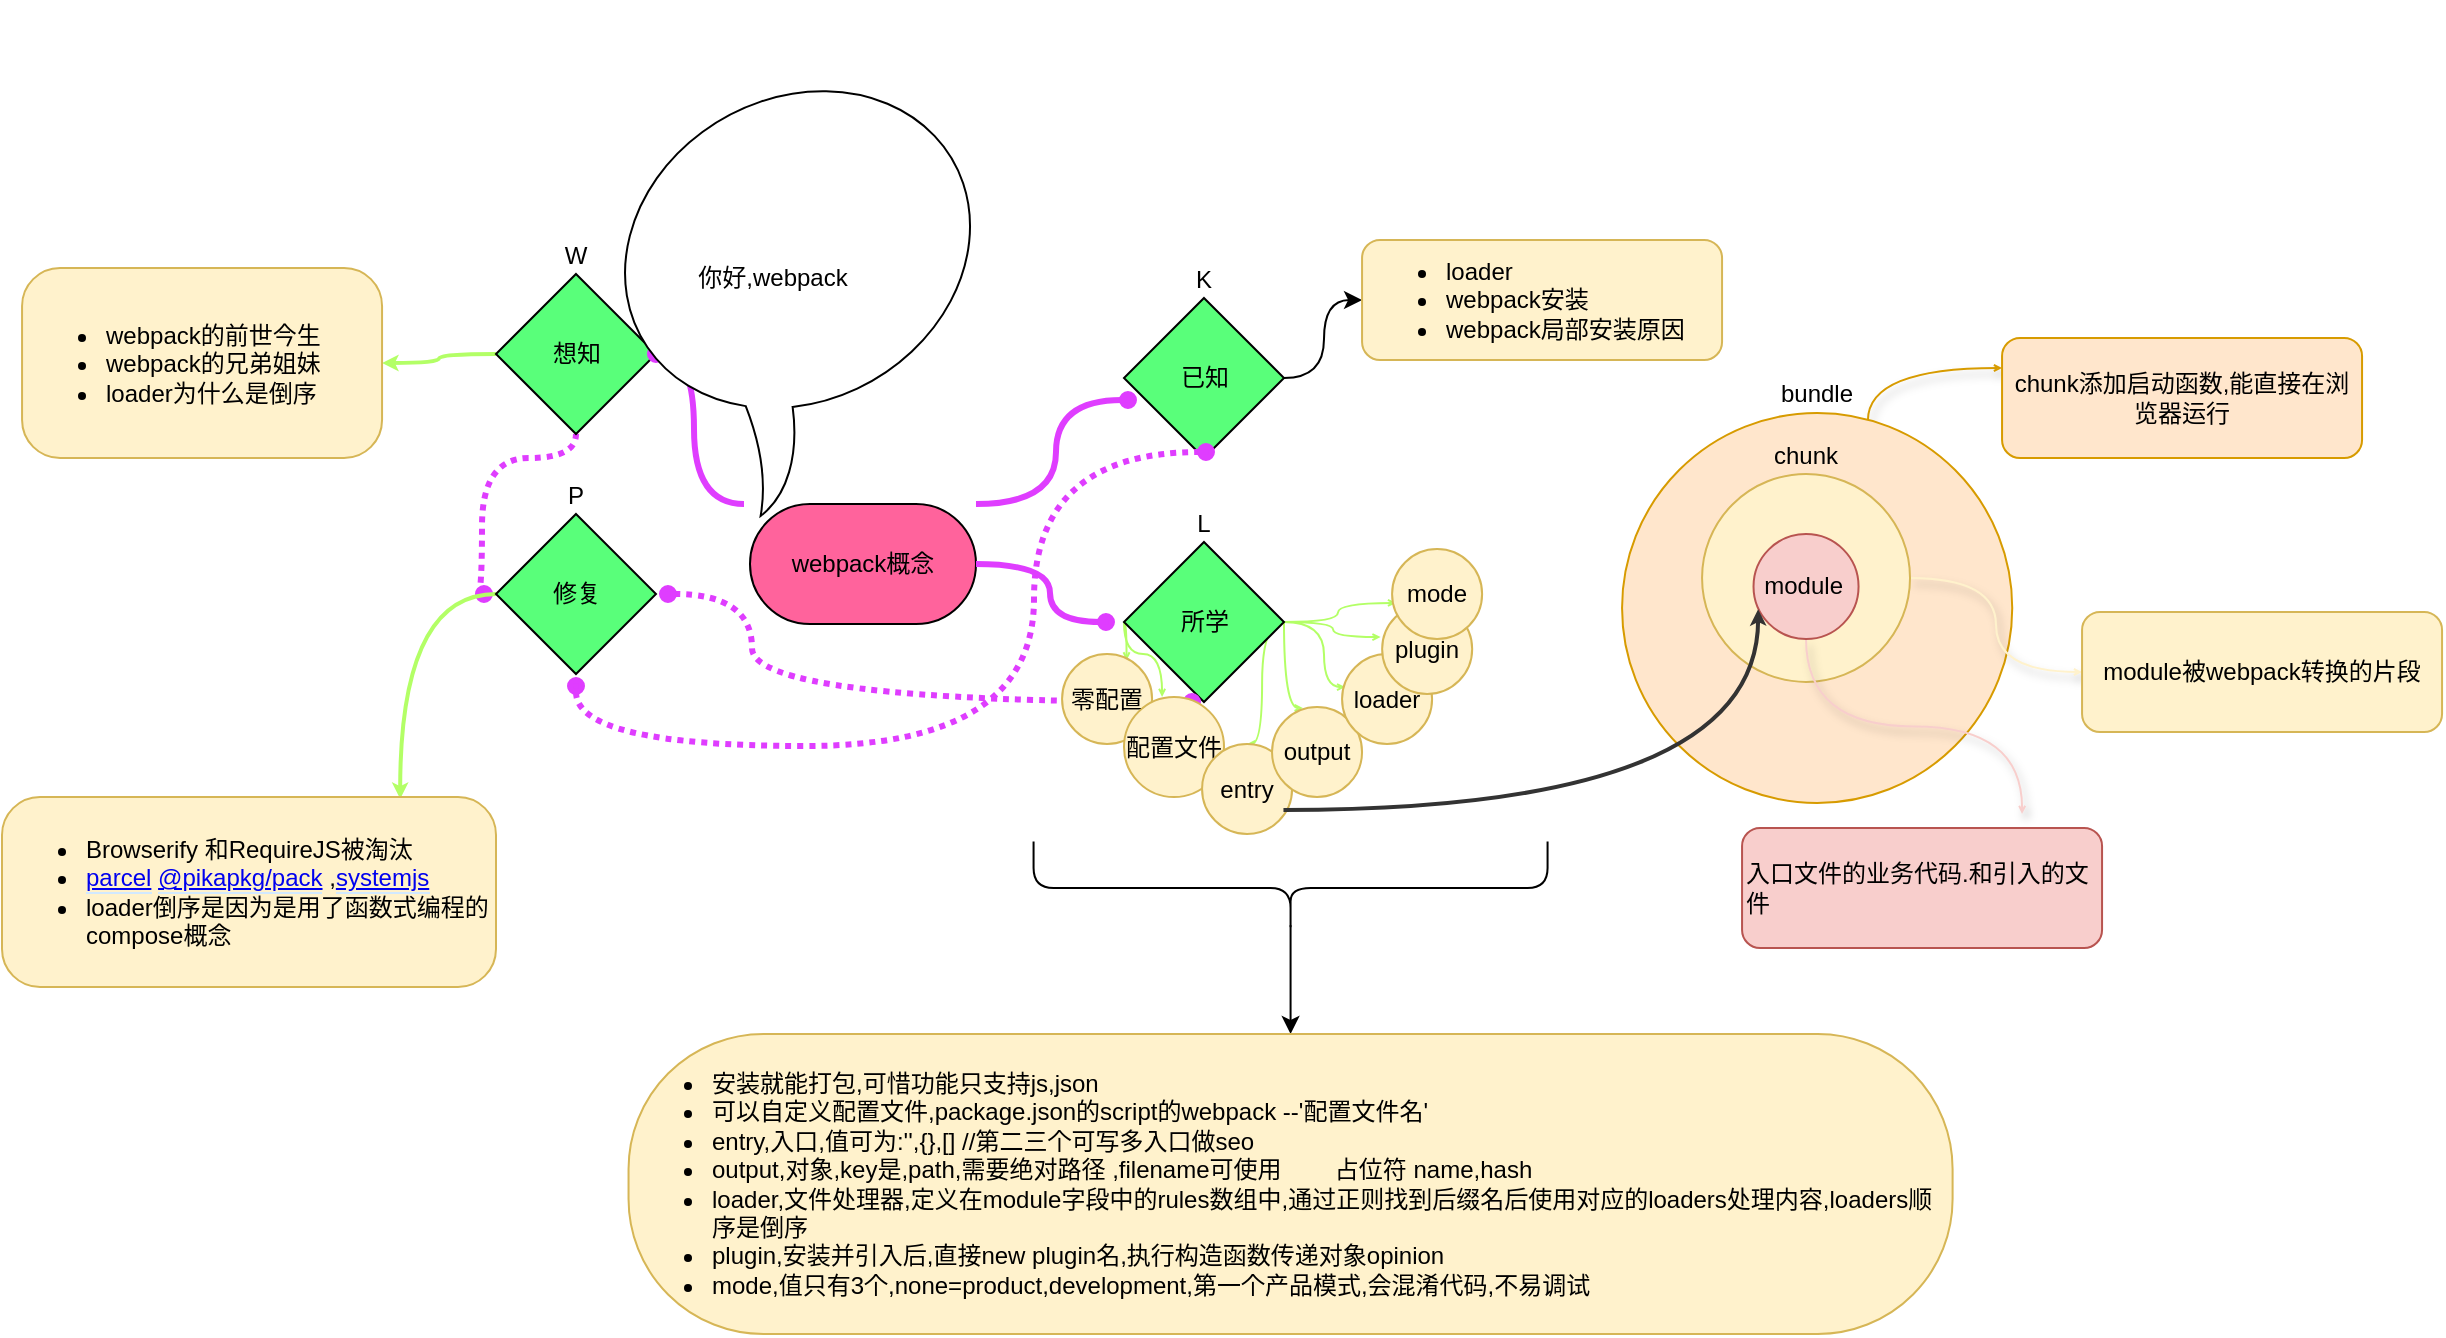 <mxfile version="13.7.3" type="github">
  <diagram id="gUob9boCXBAzmBsCG1j1" name="第 1 页">
    <mxGraphModel dx="1493" dy="442" grid="1" gridSize="10" guides="1" tooltips="1" connect="1" arrows="1" fold="1" page="1" pageScale="1" pageWidth="400" pageHeight="500" math="0" shadow="0">
      <root>
        <mxCell id="0" />
        <mxCell id="1" parent="0" />
        <mxCell id="drhvGm57FUp60I4qvLkZ-1" value="webpack概念" style="rounded=1;whiteSpace=wrap;html=1;fillColor=#FF639C;arcSize=50;" vertex="1" parent="1">
          <mxGeometry x="223.996" y="402.0" width="113" height="60" as="geometry" />
        </mxCell>
        <mxCell id="drhvGm57FUp60I4qvLkZ-19" style="edgeStyle=orthogonalEdgeStyle;rounded=0;orthogonalLoop=1;jettySize=auto;html=1;exitX=1;exitY=0.5;exitDx=0;exitDy=0;curved=1;" edge="1" parent="1" source="drhvGm57FUp60I4qvLkZ-2" target="drhvGm57FUp60I4qvLkZ-16">
          <mxGeometry relative="1" as="geometry" />
        </mxCell>
        <mxCell id="drhvGm57FUp60I4qvLkZ-2" value="K" style="rhombus;whiteSpace=wrap;html=1;fillColor=#59FF7A;align=center;labelPosition=center;verticalLabelPosition=top;verticalAlign=bottom;" vertex="1" parent="1">
          <mxGeometry x="410.996" y="299.0" width="80" height="80" as="geometry" />
        </mxCell>
        <mxCell id="drhvGm57FUp60I4qvLkZ-54" style="edgeStyle=orthogonalEdgeStyle;rounded=0;orthogonalLoop=1;jettySize=auto;html=1;exitX=0;exitY=0.5;exitDx=0;exitDy=0;entryX=0.716;entryY=0.072;entryDx=0;entryDy=0;entryPerimeter=0;curved=1;strokeColor=#B3FF66;startSize=0;endArrow=open;endFill=0;endSize=2;" edge="1" parent="1" source="drhvGm57FUp60I4qvLkZ-3" target="drhvGm57FUp60I4qvLkZ-25">
          <mxGeometry relative="1" as="geometry" />
        </mxCell>
        <mxCell id="drhvGm57FUp60I4qvLkZ-55" style="edgeStyle=orthogonalEdgeStyle;curved=1;rounded=0;orthogonalLoop=1;jettySize=auto;html=1;exitX=0;exitY=0.5;exitDx=0;exitDy=0;startSize=0;endArrow=open;endFill=0;endSize=2;strokeColor=#B3FF66;" edge="1" parent="1" source="drhvGm57FUp60I4qvLkZ-3" target="drhvGm57FUp60I4qvLkZ-35">
          <mxGeometry relative="1" as="geometry">
            <Array as="points">
              <mxPoint x="411.03" y="477" />
              <mxPoint x="430.03" y="477" />
            </Array>
          </mxGeometry>
        </mxCell>
        <mxCell id="drhvGm57FUp60I4qvLkZ-56" style="edgeStyle=orthogonalEdgeStyle;curved=1;rounded=0;orthogonalLoop=1;jettySize=auto;html=1;exitX=1;exitY=0.5;exitDx=0;exitDy=0;entryX=0.5;entryY=0;entryDx=0;entryDy=0;startSize=0;endArrow=open;endFill=0;endSize=2;strokeColor=#B3FF66;" edge="1" parent="1" source="drhvGm57FUp60I4qvLkZ-3" target="drhvGm57FUp60I4qvLkZ-36">
          <mxGeometry relative="1" as="geometry">
            <Array as="points">
              <mxPoint x="480.03" y="461" />
              <mxPoint x="480.03" y="522" />
            </Array>
          </mxGeometry>
        </mxCell>
        <mxCell id="drhvGm57FUp60I4qvLkZ-57" style="edgeStyle=orthogonalEdgeStyle;curved=1;rounded=0;orthogonalLoop=1;jettySize=auto;html=1;exitX=1;exitY=0.5;exitDx=0;exitDy=0;entryX=0.342;entryY=0.011;entryDx=0;entryDy=0;entryPerimeter=0;startSize=0;endArrow=open;endFill=0;endSize=2;strokeColor=#B3FF66;" edge="1" parent="1" source="drhvGm57FUp60I4qvLkZ-3" target="drhvGm57FUp60I4qvLkZ-37">
          <mxGeometry relative="1" as="geometry">
            <Array as="points">
              <mxPoint x="491.03" y="504" />
            </Array>
          </mxGeometry>
        </mxCell>
        <mxCell id="drhvGm57FUp60I4qvLkZ-58" style="edgeStyle=orthogonalEdgeStyle;curved=1;rounded=0;orthogonalLoop=1;jettySize=auto;html=1;exitX=1;exitY=0.5;exitDx=0;exitDy=0;entryX=0.035;entryY=0.368;entryDx=0;entryDy=0;entryPerimeter=0;startSize=0;endArrow=open;endFill=0;endSize=2;strokeColor=#B3FF66;" edge="1" parent="1" source="drhvGm57FUp60I4qvLkZ-3" target="drhvGm57FUp60I4qvLkZ-41">
          <mxGeometry relative="1" as="geometry" />
        </mxCell>
        <mxCell id="drhvGm57FUp60I4qvLkZ-59" style="edgeStyle=orthogonalEdgeStyle;curved=1;rounded=0;orthogonalLoop=1;jettySize=auto;html=1;exitX=1;exitY=0.5;exitDx=0;exitDy=0;entryX=-0.017;entryY=0.367;entryDx=0;entryDy=0;entryPerimeter=0;startSize=0;endArrow=open;endFill=0;endSize=2;strokeColor=#B3FF66;" edge="1" parent="1" source="drhvGm57FUp60I4qvLkZ-3" target="drhvGm57FUp60I4qvLkZ-42">
          <mxGeometry relative="1" as="geometry" />
        </mxCell>
        <mxCell id="drhvGm57FUp60I4qvLkZ-60" style="edgeStyle=orthogonalEdgeStyle;curved=1;rounded=0;orthogonalLoop=1;jettySize=auto;html=1;exitX=1;exitY=0.5;exitDx=0;exitDy=0;entryX=0.045;entryY=0.599;entryDx=0;entryDy=0;entryPerimeter=0;startSize=0;endArrow=open;endFill=0;endSize=2;strokeColor=#B3FF66;" edge="1" parent="1" source="drhvGm57FUp60I4qvLkZ-3" target="drhvGm57FUp60I4qvLkZ-44">
          <mxGeometry relative="1" as="geometry" />
        </mxCell>
        <mxCell id="drhvGm57FUp60I4qvLkZ-3" value="L" style="rhombus;whiteSpace=wrap;html=1;fillColor=#59FF7A;align=center;labelPosition=center;verticalLabelPosition=top;verticalAlign=bottom;" vertex="1" parent="1">
          <mxGeometry x="410.996" y="421.0" width="80" height="80" as="geometry" />
        </mxCell>
        <mxCell id="drhvGm57FUp60I4qvLkZ-4" value="" style="edgeStyle=orthogonalEdgeStyle;curved=1;rounded=0;orthogonalLoop=1;jettySize=auto;html=1;startArrow=circle;startFill=1;startSize=0;endArrow=none;endFill=0;endSize=0;targetPerimeterSpacing=3;strokeColor=#DF3DFF;strokeWidth=3;dashed=1;dashPattern=1 1;entryX=0.5;entryY=1;entryDx=0;entryDy=0;exitX=0;exitY=0.5;exitDx=0;exitDy=0;" edge="1" source="drhvGm57FUp60I4qvLkZ-7" target="drhvGm57FUp60I4qvLkZ-8" parent="1">
          <mxGeometry relative="1" as="geometry">
            <Array as="points">
              <mxPoint x="89.996" y="447.0" />
              <mxPoint x="89.996" y="379.0" />
              <mxPoint x="136.996" y="379.0" />
            </Array>
          </mxGeometry>
        </mxCell>
        <mxCell id="drhvGm57FUp60I4qvLkZ-5" value="" style="edgeStyle=orthogonalEdgeStyle;curved=1;rounded=0;orthogonalLoop=1;jettySize=auto;html=1;dashed=1;dashPattern=1 1;startArrow=circle;startFill=1;startSize=0;endArrow=circle;endFill=1;endSize=0;targetPerimeterSpacing=3;strokeColor=#DF3DFF;strokeWidth=3;entryX=0.5;entryY=1;entryDx=0;entryDy=0;" edge="1" source="drhvGm57FUp60I4qvLkZ-7" target="drhvGm57FUp60I4qvLkZ-3" parent="1">
          <mxGeometry relative="1" as="geometry">
            <mxPoint x="136.996" y="567" as="targetPoint" />
            <Array as="points">
              <mxPoint x="224.996" y="447.0" />
              <mxPoint x="224.996" y="501.0" />
            </Array>
          </mxGeometry>
        </mxCell>
        <mxCell id="drhvGm57FUp60I4qvLkZ-6" value="" style="edgeStyle=orthogonalEdgeStyle;curved=1;rounded=0;orthogonalLoop=1;jettySize=auto;html=1;dashed=1;dashPattern=1 1;startArrow=circle;startFill=1;startSize=0;endArrow=circle;endFill=1;endSize=0;targetPerimeterSpacing=3;strokeColor=#DF3DFF;strokeWidth=3;" edge="1" source="drhvGm57FUp60I4qvLkZ-7" parent="1">
          <mxGeometry relative="1" as="geometry">
            <mxPoint x="457.996" y="376.0" as="targetPoint" />
            <Array as="points">
              <mxPoint x="136.996" y="523" />
              <mxPoint x="365.996" y="523" />
              <mxPoint x="365.996" y="376.0" />
            </Array>
          </mxGeometry>
        </mxCell>
        <mxCell id="drhvGm57FUp60I4qvLkZ-79" style="edgeStyle=orthogonalEdgeStyle;curved=1;rounded=0;orthogonalLoop=1;jettySize=auto;html=1;exitX=0;exitY=0.5;exitDx=0;exitDy=0;shadow=0;startSize=0;sourcePerimeterSpacing=-12;endArrow=classic;endFill=1;endSize=2;strokeColor=#B3FF66;strokeWidth=2;entryX=0.806;entryY=0.01;entryDx=0;entryDy=0;entryPerimeter=0;" edge="1" parent="1" source="drhvGm57FUp60I4qvLkZ-7" target="drhvGm57FUp60I4qvLkZ-80">
          <mxGeometry relative="1" as="geometry">
            <mxPoint x="60.03" y="537" as="targetPoint" />
          </mxGeometry>
        </mxCell>
        <mxCell id="drhvGm57FUp60I4qvLkZ-7" value="P" style="rhombus;whiteSpace=wrap;html=1;fillColor=#59FF7A;align=center;labelPosition=center;verticalLabelPosition=top;verticalAlign=bottom;" vertex="1" parent="1">
          <mxGeometry x="96.996" y="407.0" width="80" height="80" as="geometry" />
        </mxCell>
        <mxCell id="drhvGm57FUp60I4qvLkZ-77" style="edgeStyle=orthogonalEdgeStyle;curved=1;rounded=0;orthogonalLoop=1;jettySize=auto;html=1;exitX=0;exitY=0.5;exitDx=0;exitDy=0;entryX=1;entryY=0.5;entryDx=0;entryDy=0;shadow=0;startSize=0;sourcePerimeterSpacing=-12;endArrow=classic;endFill=1;endSize=2;strokeWidth=2;strokeColor=#B3FF66;" edge="1" parent="1" source="drhvGm57FUp60I4qvLkZ-8" target="drhvGm57FUp60I4qvLkZ-76">
          <mxGeometry relative="1" as="geometry" />
        </mxCell>
        <mxCell id="drhvGm57FUp60I4qvLkZ-8" value="W" style="rhombus;whiteSpace=wrap;html=1;fillColor=#59FF7A;align=center;labelPosition=center;verticalLabelPosition=top;verticalAlign=bottom;" vertex="1" parent="1">
          <mxGeometry x="96.996" y="287.0" width="80" height="80" as="geometry" />
        </mxCell>
        <mxCell id="drhvGm57FUp60I4qvLkZ-9" value="" style="edgeStyle=orthogonalEdgeStyle;curved=1;rounded=0;orthogonalLoop=1;jettySize=auto;html=1;startArrow=oval;startFill=1;endArrow=none;endFill=0;strokeWidth=3;fillColor=#ffe6cc;strokeColor=#DF3DFF;endSize=0;targetPerimeterSpacing=3;" edge="1" source="drhvGm57FUp60I4qvLkZ-8" target="drhvGm57FUp60I4qvLkZ-1" parent="1">
          <mxGeometry relative="1" as="geometry">
            <mxPoint x="697.996" y="456.0" as="targetPoint" />
            <Array as="points">
              <mxPoint x="195.996" y="327.0" />
              <mxPoint x="195.996" y="402.0" />
            </Array>
          </mxGeometry>
        </mxCell>
        <mxCell id="drhvGm57FUp60I4qvLkZ-10" value="&lt;span&gt;已知&lt;br&gt;&lt;/span&gt;" style="text;html=1;align=center;verticalAlign=middle;resizable=0;points=[];autosize=1;" vertex="1" parent="1">
          <mxGeometry x="433.996" y="330.0" width="34" height="18" as="geometry" />
        </mxCell>
        <mxCell id="drhvGm57FUp60I4qvLkZ-11" value="&lt;span&gt;所学&lt;/span&gt;" style="text;html=1;align=center;verticalAlign=middle;resizable=0;points=[];autosize=1;" vertex="1" parent="1">
          <mxGeometry x="433.996" y="452.0" width="34" height="18" as="geometry" />
        </mxCell>
        <mxCell id="drhvGm57FUp60I4qvLkZ-12" value="&lt;span&gt;想知&lt;/span&gt;" style="text;html=1;align=center;verticalAlign=middle;resizable=0;points=[];autosize=1;" vertex="1" parent="1">
          <mxGeometry x="119.996" y="318.0" width="34" height="18" as="geometry" />
        </mxCell>
        <mxCell id="drhvGm57FUp60I4qvLkZ-13" value="修复" style="text;html=1;align=center;verticalAlign=middle;resizable=0;points=[];autosize=1;" vertex="1" parent="1">
          <mxGeometry x="119.996" y="438.0" width="34" height="18" as="geometry" />
        </mxCell>
        <mxCell id="drhvGm57FUp60I4qvLkZ-14" value="" style="edgeStyle=orthogonalEdgeStyle;curved=1;rounded=0;orthogonalLoop=1;jettySize=auto;html=1;startArrow=none;startFill=0;endArrow=circle;endFill=1;strokeWidth=3;fillColor=#ffe6cc;strokeColor=#DF3DFF;endSize=0;targetPerimeterSpacing=3;" edge="1" source="drhvGm57FUp60I4qvLkZ-1" target="drhvGm57FUp60I4qvLkZ-3" parent="1">
          <mxGeometry relative="1" as="geometry" />
        </mxCell>
        <mxCell id="drhvGm57FUp60I4qvLkZ-15" style="edgeStyle=orthogonalEdgeStyle;curved=1;rounded=0;orthogonalLoop=1;jettySize=auto;html=1;startArrow=none;startFill=0;endArrow=circle;endFill=1;strokeWidth=3;fillColor=#ffe6cc;strokeColor=#DF3DFF;endSize=0;targetPerimeterSpacing=3;startSize=0;" edge="1" source="drhvGm57FUp60I4qvLkZ-1" target="drhvGm57FUp60I4qvLkZ-2" parent="1">
          <mxGeometry relative="1" as="geometry">
            <Array as="points">
              <mxPoint x="376.996" y="402.0" />
              <mxPoint x="376.996" y="350.0" />
            </Array>
          </mxGeometry>
        </mxCell>
        <mxCell id="drhvGm57FUp60I4qvLkZ-16" value="&lt;ul&gt;&lt;li&gt;loader&lt;/li&gt;&lt;li&gt;webpack安装&lt;/li&gt;&lt;li&gt;webpack局部安装原因&lt;/li&gt;&lt;/ul&gt;" style="rounded=1;whiteSpace=wrap;html=1;fillColor=#fff2cc;strokeColor=#d6b656;align=left;" vertex="1" parent="1">
          <mxGeometry x="530.03" y="270" width="180" height="60" as="geometry" />
        </mxCell>
        <mxCell id="drhvGm57FUp60I4qvLkZ-18" value="" style="whiteSpace=wrap;html=1;shape=mxgraph.basic.oval_callout;rotation=-30;" vertex="1" parent="1">
          <mxGeometry x="154" y="188.5" width="200" height="190.5" as="geometry" />
        </mxCell>
        <mxCell id="drhvGm57FUp60I4qvLkZ-25" value="&lt;div&gt;&lt;span&gt;零配置&lt;/span&gt;&lt;br&gt;&lt;/div&gt;" style="rounded=1;whiteSpace=wrap;html=1;fillColor=#fff2cc;strokeColor=#d6b656;align=center;arcSize=50;" vertex="1" parent="1">
          <mxGeometry x="380.03" y="477" width="45.02" height="45" as="geometry" />
        </mxCell>
        <mxCell id="drhvGm57FUp60I4qvLkZ-35" value="&lt;div&gt;&lt;span style=&quot;text-align: left&quot;&gt;配置文件&lt;/span&gt;&lt;br&gt;&lt;/div&gt;" style="rounded=1;whiteSpace=wrap;html=1;fillColor=#fff2cc;strokeColor=#d6b656;align=center;arcSize=50;" vertex="1" parent="1">
          <mxGeometry x="411" y="498.5" width="50.02" height="50" as="geometry" />
        </mxCell>
        <mxCell id="drhvGm57FUp60I4qvLkZ-36" value="&lt;div&gt;entry&lt;br&gt;&lt;/div&gt;" style="rounded=1;whiteSpace=wrap;html=1;fillColor=#fff2cc;strokeColor=#d6b656;align=center;arcSize=50;" vertex="1" parent="1">
          <mxGeometry x="450.03" y="522" width="45.02" height="45" as="geometry" />
        </mxCell>
        <mxCell id="drhvGm57FUp60I4qvLkZ-37" value="&lt;div&gt;output&lt;/div&gt;" style="rounded=1;whiteSpace=wrap;html=1;fillColor=#fff2cc;strokeColor=#d6b656;align=center;arcSize=50;" vertex="1" parent="1">
          <mxGeometry x="485.01" y="503.5" width="45.02" height="45" as="geometry" />
        </mxCell>
        <mxCell id="drhvGm57FUp60I4qvLkZ-41" value="loader" style="rounded=1;whiteSpace=wrap;html=1;fillColor=#fff2cc;strokeColor=#d6b656;align=center;arcSize=50;" vertex="1" parent="1">
          <mxGeometry x="520.03" y="477" width="45.02" height="45" as="geometry" />
        </mxCell>
        <mxCell id="drhvGm57FUp60I4qvLkZ-42" value="plugin" style="rounded=1;whiteSpace=wrap;html=1;fillColor=#fff2cc;strokeColor=#d6b656;align=center;arcSize=50;" vertex="1" parent="1">
          <mxGeometry x="540.07" y="452" width="45.02" height="45" as="geometry" />
        </mxCell>
        <mxCell id="drhvGm57FUp60I4qvLkZ-44" value="mode" style="rounded=1;whiteSpace=wrap;html=1;fillColor=#fff2cc;strokeColor=#d6b656;align=center;arcSize=50;" vertex="1" parent="1">
          <mxGeometry x="545.04" y="424.5" width="45.02" height="45" as="geometry" />
        </mxCell>
        <mxCell id="drhvGm57FUp60I4qvLkZ-73" style="edgeStyle=orthogonalEdgeStyle;curved=1;rounded=0;orthogonalLoop=1;jettySize=auto;html=1;entryX=0;entryY=0.25;entryDx=0;entryDy=0;shadow=1;startSize=0;endArrow=open;endFill=0;endSize=2;strokeColor=#d79b00;sourcePerimeterSpacing=-12;exitX=0.63;exitY=0.02;exitDx=0;exitDy=0;exitPerimeter=0;fillColor=#ffe6cc;" edge="1" parent="1" source="drhvGm57FUp60I4qvLkZ-46" target="drhvGm57FUp60I4qvLkZ-72">
          <mxGeometry relative="1" as="geometry" />
        </mxCell>
        <mxCell id="drhvGm57FUp60I4qvLkZ-46" value="bundle" style="rounded=1;whiteSpace=wrap;html=1;fillColor=#ffe6cc;strokeColor=#d79b00;align=center;arcSize=50;labelPosition=center;verticalLabelPosition=top;verticalAlign=bottom;" vertex="1" parent="1">
          <mxGeometry x="660.03" y="356.47" width="195.09" height="195" as="geometry" />
        </mxCell>
        <mxCell id="drhvGm57FUp60I4qvLkZ-53" style="rounded=0;orthogonalLoop=1;jettySize=auto;html=1;exitX=0.1;exitY=0.5;exitDx=0;exitDy=0;exitPerimeter=0;entryX=0.5;entryY=0;entryDx=0;entryDy=0;" edge="1" parent="1" source="drhvGm57FUp60I4qvLkZ-49" target="drhvGm57FUp60I4qvLkZ-50">
          <mxGeometry relative="1" as="geometry" />
        </mxCell>
        <mxCell id="drhvGm57FUp60I4qvLkZ-49" value="" style="shape=curlyBracket;whiteSpace=wrap;html=1;rounded=1;align=center;rotation=-90;size=0.5;" vertex="1" parent="1">
          <mxGeometry x="471.04" y="465.5" width="46.49" height="257" as="geometry" />
        </mxCell>
        <mxCell id="drhvGm57FUp60I4qvLkZ-50" value="&lt;ul&gt;&lt;li&gt;安装就能打包,可惜功能只支持js,json&lt;/li&gt;&lt;li&gt;可以自定义配置文件,package.json的script的webpack --&#39;配置文件名&#39;&lt;/li&gt;&lt;li&gt;entry,入口,值可为:&#39;&#39;,{},[] //第二三个可写多入口做seo&lt;/li&gt;&lt;li&gt;output,对象,key是,path,需要绝对路径 ,filename可使用&amp;nbsp; &amp;nbsp; &amp;nbsp; &amp;nbsp; 占位符 name,hash&lt;/li&gt;&lt;li&gt;loader,文件处理器,定义在module字段中的rules数组中,通过正则找到后缀名后使用对应的loaders处理内容,loaders顺序是倒序&lt;/li&gt;&lt;li&gt;plugin,安装并引入后,直接new plugin名,执行构造函数传递对象opinion&lt;/li&gt;&lt;li&gt;mode,值只有3个,none=product,development,第一个产品模式,会混淆代码,不易调试&lt;/li&gt;&lt;/ul&gt;" style="rounded=1;whiteSpace=wrap;html=1;fillColor=#fff2cc;strokeColor=#d6b656;align=left;arcSize=45;" vertex="1" parent="1">
          <mxGeometry x="163.27" y="667" width="662.03" height="150" as="geometry" />
        </mxCell>
        <mxCell id="drhvGm57FUp60I4qvLkZ-67" style="edgeStyle=orthogonalEdgeStyle;curved=1;rounded=0;orthogonalLoop=1;jettySize=auto;html=1;exitX=1;exitY=0.5;exitDx=0;exitDy=0;entryX=0;entryY=0.5;entryDx=0;entryDy=0;startSize=0;endArrow=open;endFill=0;endSize=2;strokeColor=#FFF2CC;shadow=1;" edge="1" parent="1" source="drhvGm57FUp60I4qvLkZ-61" target="drhvGm57FUp60I4qvLkZ-66">
          <mxGeometry relative="1" as="geometry" />
        </mxCell>
        <mxCell id="drhvGm57FUp60I4qvLkZ-61" value="chunk" style="rounded=1;whiteSpace=wrap;html=1;strokeColor=#d6b656;align=center;arcSize=50;labelPosition=center;verticalLabelPosition=top;verticalAlign=bottom;fillColor=#FFF2CC;" vertex="1" parent="1">
          <mxGeometry x="700.03" y="387" width="103.98" height="103.94" as="geometry" />
        </mxCell>
        <mxCell id="drhvGm57FUp60I4qvLkZ-63" style="edgeStyle=orthogonalEdgeStyle;curved=1;rounded=0;orthogonalLoop=1;jettySize=auto;html=1;exitX=0.5;exitY=1;exitDx=0;exitDy=0;startSize=0;endArrow=open;endFill=0;endSize=2;fillColor=#f8cecc;strokeColor=#F8CECC;shadow=1;" edge="1" parent="1" source="drhvGm57FUp60I4qvLkZ-62">
          <mxGeometry relative="1" as="geometry">
            <mxPoint x="860.03" y="557" as="targetPoint" />
          </mxGeometry>
        </mxCell>
        <mxCell id="drhvGm57FUp60I4qvLkZ-62" value="module&amp;nbsp;" style="rounded=1;whiteSpace=wrap;html=1;strokeColor=#b85450;align=center;arcSize=50;fillColor=#F8CECC;" vertex="1" parent="1">
          <mxGeometry x="725.76" y="417" width="52.52" height="52.5" as="geometry" />
        </mxCell>
        <mxCell id="drhvGm57FUp60I4qvLkZ-64" value="入口文件的业务代码.和引入的文件" style="rounded=1;whiteSpace=wrap;html=1;fillColor=#f8cecc;strokeColor=#b85450;align=left;" vertex="1" parent="1">
          <mxGeometry x="720.03" y="564" width="180" height="60" as="geometry" />
        </mxCell>
        <mxCell id="drhvGm57FUp60I4qvLkZ-66" value="module被webpack转换的片段" style="rounded=1;whiteSpace=wrap;html=1;strokeColor=#d6b656;align=center;fillColor=#FFF2CC;" vertex="1" parent="1">
          <mxGeometry x="890.03" y="456" width="180" height="60" as="geometry" />
        </mxCell>
        <mxCell id="drhvGm57FUp60I4qvLkZ-72" value="chunk添加启动函数,能直接在浏览器运行" style="rounded=1;whiteSpace=wrap;html=1;strokeColor=#d79b00;align=center;fillColor=#ffe6cc;" vertex="1" parent="1">
          <mxGeometry x="850.03" y="319" width="180" height="60" as="geometry" />
        </mxCell>
        <mxCell id="drhvGm57FUp60I4qvLkZ-75" style="edgeStyle=orthogonalEdgeStyle;curved=1;rounded=0;orthogonalLoop=1;jettySize=auto;html=1;exitX=0.904;exitY=0.733;exitDx=0;exitDy=0;entryX=0.044;entryY=0.716;entryDx=0;entryDy=0;entryPerimeter=0;shadow=0;startSize=0;sourcePerimeterSpacing=-12;endArrow=classic;endFill=1;endSize=2;strokeWidth=2;strokeColor=#333333;exitPerimeter=0;" edge="1" parent="1" source="drhvGm57FUp60I4qvLkZ-36" target="drhvGm57FUp60I4qvLkZ-62">
          <mxGeometry relative="1" as="geometry" />
        </mxCell>
        <mxCell id="drhvGm57FUp60I4qvLkZ-76" value="&lt;ul&gt;&lt;li&gt;webpack的前世今生&lt;/li&gt;&lt;li&gt;webpack的兄弟姐妹&lt;/li&gt;&lt;li&gt;loader为什么是倒序&lt;/li&gt;&lt;/ul&gt;" style="rounded=1;whiteSpace=wrap;html=1;fillColor=#fff2cc;strokeColor=#d6b656;align=left;arcSize=20;" vertex="1" parent="1">
          <mxGeometry x="-139.97" y="284" width="180" height="95" as="geometry" />
        </mxCell>
        <mxCell id="drhvGm57FUp60I4qvLkZ-80" value="&lt;ul&gt;&lt;li&gt;Browserify 和RequireJS被淘汰&lt;br&gt;&lt;/li&gt;&lt;li&gt;&lt;a target=&quot;_blank&quot; href=&quot;https://github.com/parcel-bundler/parcel&quot; style=&quot;cursor: pointer ; border-bottom: 1px solid rgb(209 , 233 , 255)&quot;&gt;parcel&lt;/a&gt;&amp;nbsp;&lt;a target=&quot;_blank&quot; href=&quot;https://github.com/pikapkg/pack&quot; style=&quot;cursor: pointer ; border-bottom: 1px solid rgb(209 , 233 , 255)&quot;&gt;@pikapkg/pack&lt;/a&gt;&amp;nbsp;,&lt;a target=&quot;_blank&quot; href=&quot;https://github.com/systemjs/systemjs&quot; style=&quot;cursor: pointer ; border-bottom: 1px solid rgb(209 , 233 , 255)&quot;&gt;systemjs&lt;/a&gt;&lt;br&gt;&lt;/li&gt;&lt;li&gt;loader倒序是因为是用了函数式编程的compose概念&lt;/li&gt;&lt;/ul&gt;" style="rounded=1;whiteSpace=wrap;html=1;fillColor=#fff2cc;strokeColor=#d6b656;align=left;arcSize=20;" vertex="1" parent="1">
          <mxGeometry x="-150.0" y="548.5" width="247" height="95" as="geometry" />
        </mxCell>
        <mxCell id="drhvGm57FUp60I4qvLkZ-81" value="&lt;span style=&quot;background-color: rgb(255 , 255 , 255)&quot;&gt;你好,webpack&lt;/span&gt;" style="text;html=1;align=center;verticalAlign=middle;resizable=0;points=[];autosize=1;" vertex="1" parent="1">
          <mxGeometry x="190" y="279" width="90" height="20" as="geometry" />
        </mxCell>
      </root>
    </mxGraphModel>
  </diagram>
</mxfile>
